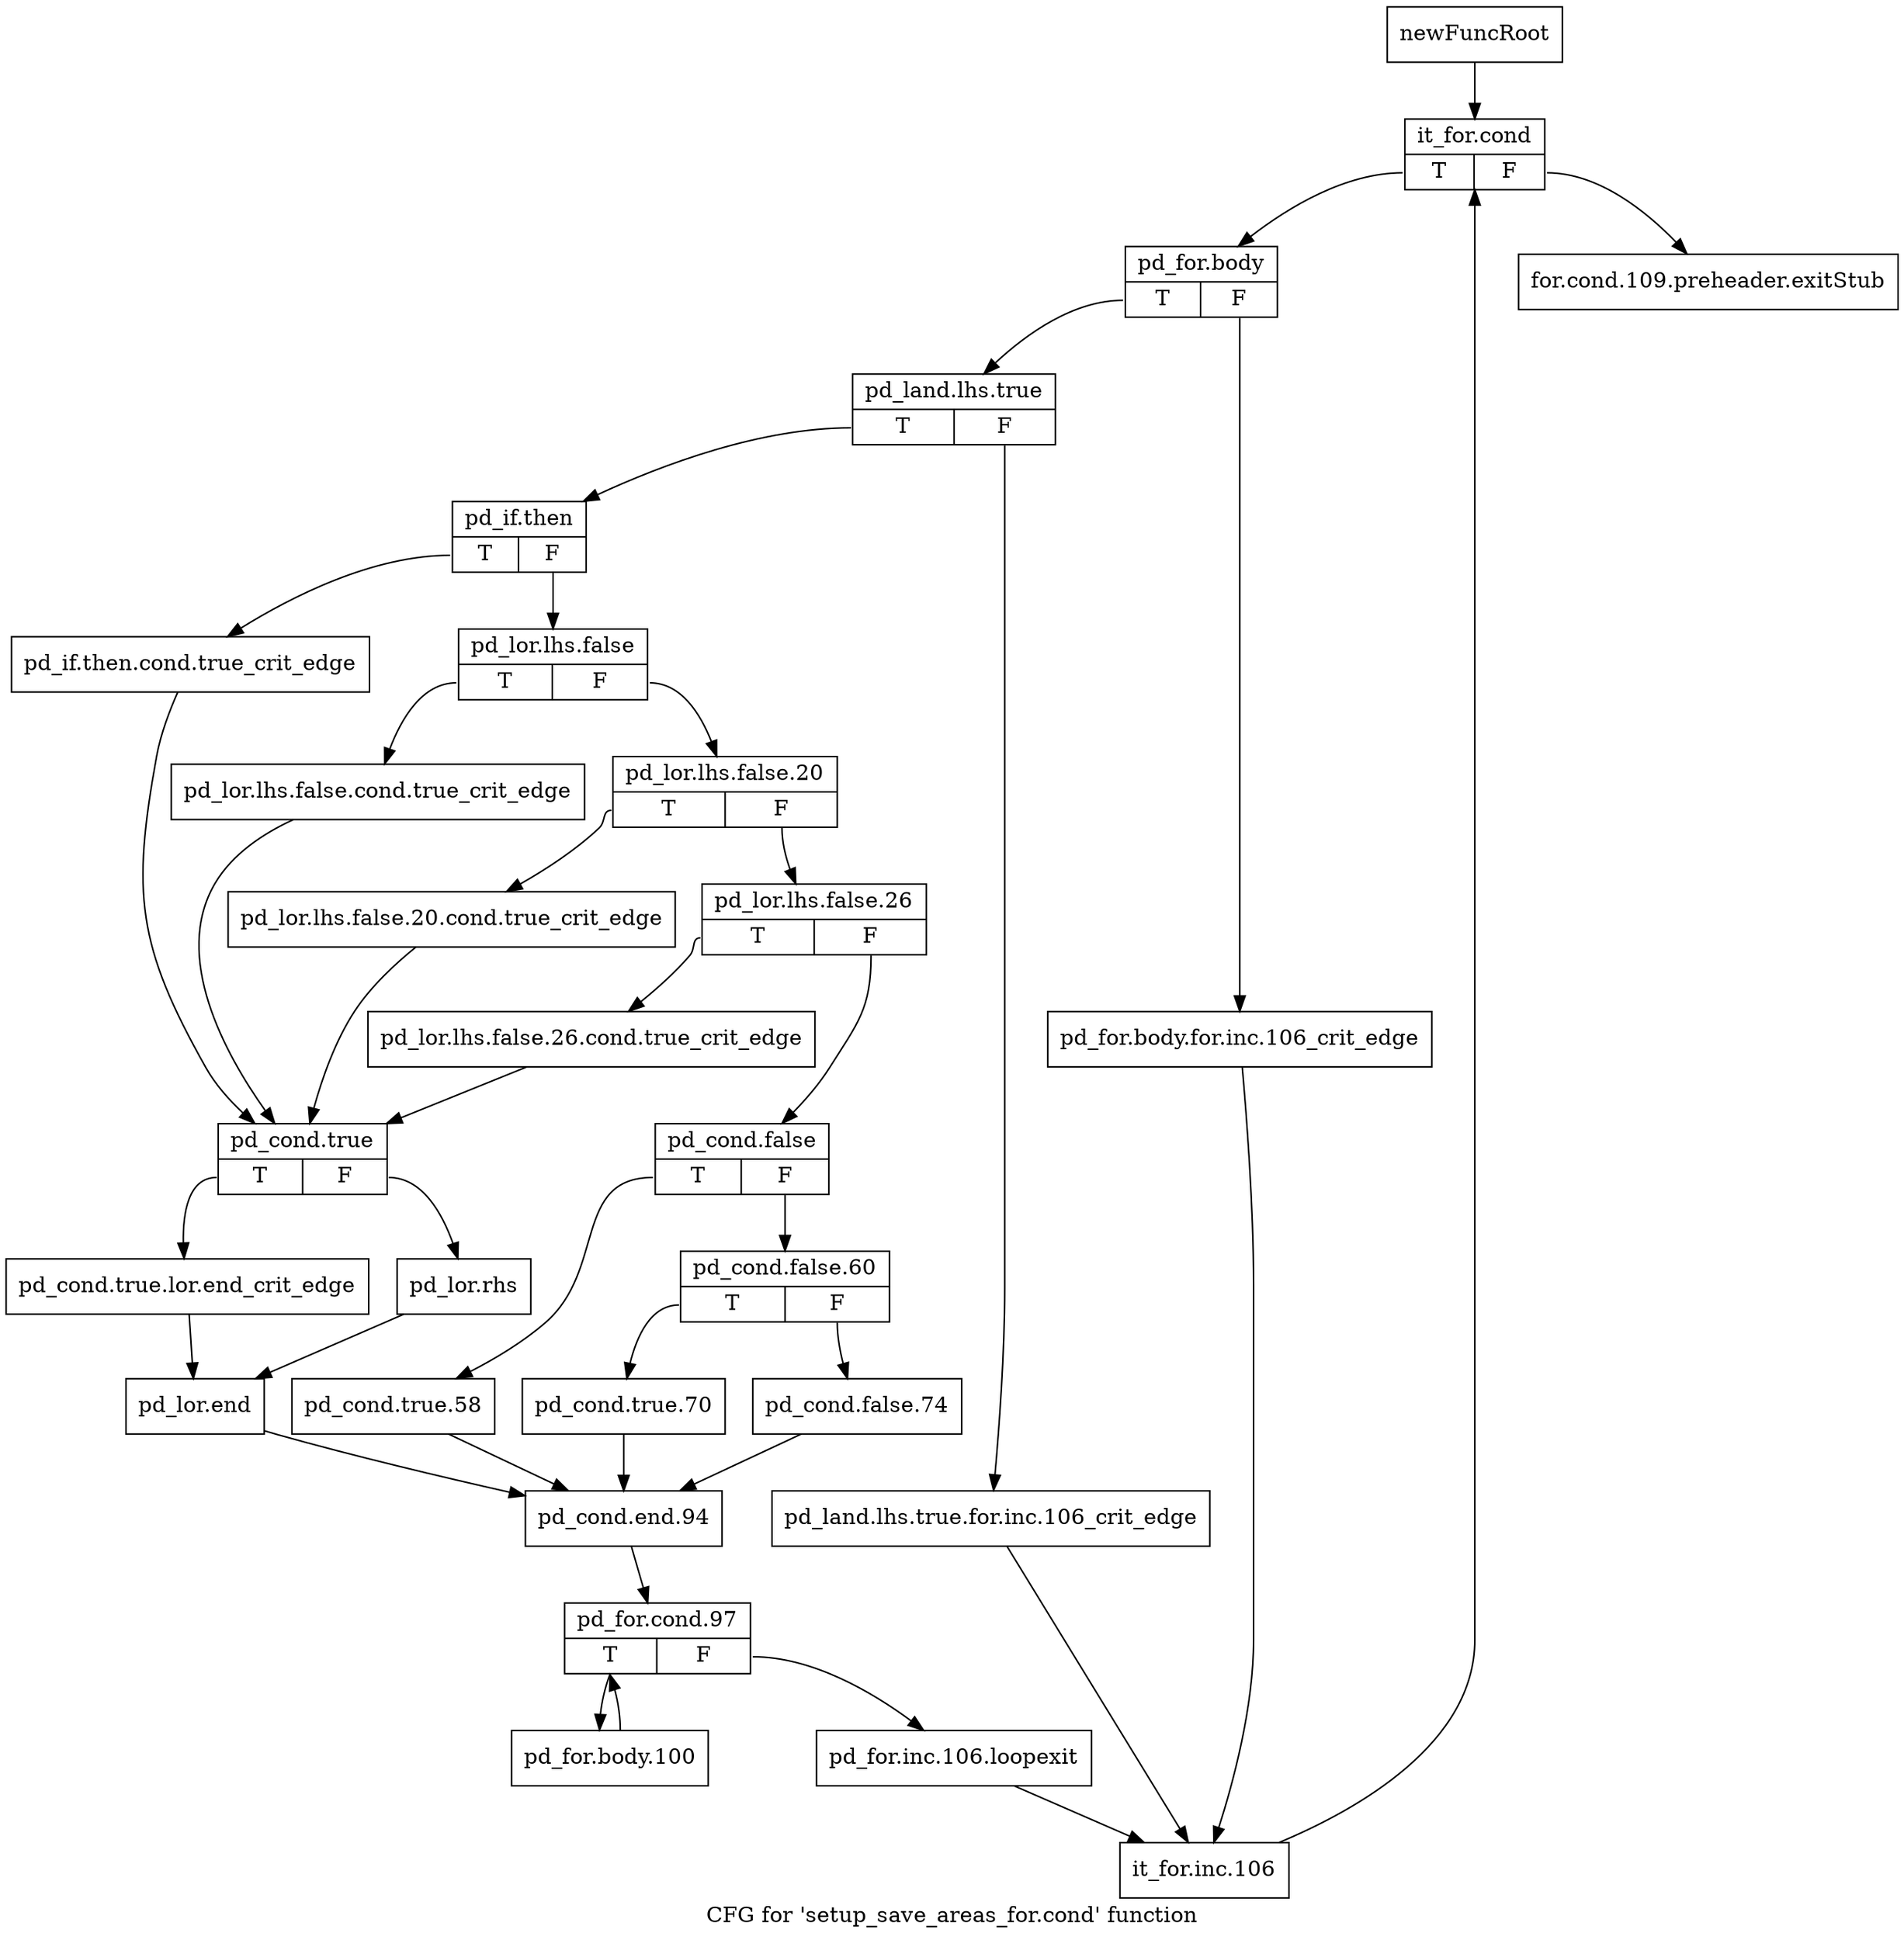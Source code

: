 digraph "CFG for 'setup_save_areas_for.cond' function" {
	label="CFG for 'setup_save_areas_for.cond' function";

	Node0x7a12a10 [shape=record,label="{newFuncRoot}"];
	Node0x7a12a10 -> Node0x7a12ab0;
	Node0x7a12a60 [shape=record,label="{for.cond.109.preheader.exitStub}"];
	Node0x7a12ab0 [shape=record,label="{it_for.cond|{<s0>T|<s1>F}}"];
	Node0x7a12ab0:s0 -> Node0x7a12b00;
	Node0x7a12ab0:s1 -> Node0x7a12a60;
	Node0x7a12b00 [shape=record,label="{pd_for.body|{<s0>T|<s1>F}}"];
	Node0x7a12b00:s0 -> Node0x7a12ba0;
	Node0x7a12b00:s1 -> Node0x7a12b50;
	Node0x7a12b50 [shape=record,label="{pd_for.body.for.inc.106_crit_edge}"];
	Node0x7a12b50 -> Node0x7a14320;
	Node0x7a12ba0 [shape=record,label="{pd_land.lhs.true|{<s0>T|<s1>F}}"];
	Node0x7a12ba0:s0 -> Node0x7a12c40;
	Node0x7a12ba0:s1 -> Node0x7a12bf0;
	Node0x7a12bf0 [shape=record,label="{pd_land.lhs.true.for.inc.106_crit_edge}"];
	Node0x7a12bf0 -> Node0x7a14320;
	Node0x7a12c40 [shape=record,label="{pd_if.then|{<s0>T|<s1>F}}"];
	Node0x7a12c40:s0 -> Node0x7a140a0;
	Node0x7a12c40:s1 -> Node0x7a12c90;
	Node0x7a12c90 [shape=record,label="{pd_lor.lhs.false|{<s0>T|<s1>F}}"];
	Node0x7a12c90:s0 -> Node0x7a14050;
	Node0x7a12c90:s1 -> Node0x7a12ce0;
	Node0x7a12ce0 [shape=record,label="{pd_lor.lhs.false.20|{<s0>T|<s1>F}}"];
	Node0x7a12ce0:s0 -> Node0x7a14000;
	Node0x7a12ce0:s1 -> Node0x7a0d790;
	Node0x7a0d790 [shape=record,label="{pd_lor.lhs.false.26|{<s0>T|<s1>F}}"];
	Node0x7a0d790:s0 -> Node0x7a13fb0;
	Node0x7a0d790:s1 -> Node0x7a0d7e0;
	Node0x7a0d7e0 [shape=record,label="{pd_cond.false|{<s0>T|<s1>F}}"];
	Node0x7a0d7e0:s0 -> Node0x7a13f60;
	Node0x7a0d7e0:s1 -> Node0x7a13e70;
	Node0x7a13e70 [shape=record,label="{pd_cond.false.60|{<s0>T|<s1>F}}"];
	Node0x7a13e70:s0 -> Node0x7a13f10;
	Node0x7a13e70:s1 -> Node0x7a13ec0;
	Node0x7a13ec0 [shape=record,label="{pd_cond.false.74}"];
	Node0x7a13ec0 -> Node0x7a14230;
	Node0x7a13f10 [shape=record,label="{pd_cond.true.70}"];
	Node0x7a13f10 -> Node0x7a14230;
	Node0x7a13f60 [shape=record,label="{pd_cond.true.58}"];
	Node0x7a13f60 -> Node0x7a14230;
	Node0x7a13fb0 [shape=record,label="{pd_lor.lhs.false.26.cond.true_crit_edge}"];
	Node0x7a13fb0 -> Node0x7a140f0;
	Node0x7a14000 [shape=record,label="{pd_lor.lhs.false.20.cond.true_crit_edge}"];
	Node0x7a14000 -> Node0x7a140f0;
	Node0x7a14050 [shape=record,label="{pd_lor.lhs.false.cond.true_crit_edge}"];
	Node0x7a14050 -> Node0x7a140f0;
	Node0x7a140a0 [shape=record,label="{pd_if.then.cond.true_crit_edge}"];
	Node0x7a140a0 -> Node0x7a140f0;
	Node0x7a140f0 [shape=record,label="{pd_cond.true|{<s0>T|<s1>F}}"];
	Node0x7a140f0:s0 -> Node0x7a14190;
	Node0x7a140f0:s1 -> Node0x7a14140;
	Node0x7a14140 [shape=record,label="{pd_lor.rhs}"];
	Node0x7a14140 -> Node0x7a141e0;
	Node0x7a14190 [shape=record,label="{pd_cond.true.lor.end_crit_edge}"];
	Node0x7a14190 -> Node0x7a141e0;
	Node0x7a141e0 [shape=record,label="{pd_lor.end}"];
	Node0x7a141e0 -> Node0x7a14230;
	Node0x7a14230 [shape=record,label="{pd_cond.end.94}"];
	Node0x7a14230 -> Node0x7a14280;
	Node0x7a14280 [shape=record,label="{pd_for.cond.97|{<s0>T|<s1>F}}"];
	Node0x7a14280:s0 -> Node0x7a14370;
	Node0x7a14280:s1 -> Node0x7a142d0;
	Node0x7a142d0 [shape=record,label="{pd_for.inc.106.loopexit}"];
	Node0x7a142d0 -> Node0x7a14320;
	Node0x7a14320 [shape=record,label="{it_for.inc.106}"];
	Node0x7a14320 -> Node0x7a12ab0;
	Node0x7a14370 [shape=record,label="{pd_for.body.100}"];
	Node0x7a14370 -> Node0x7a14280;
}
